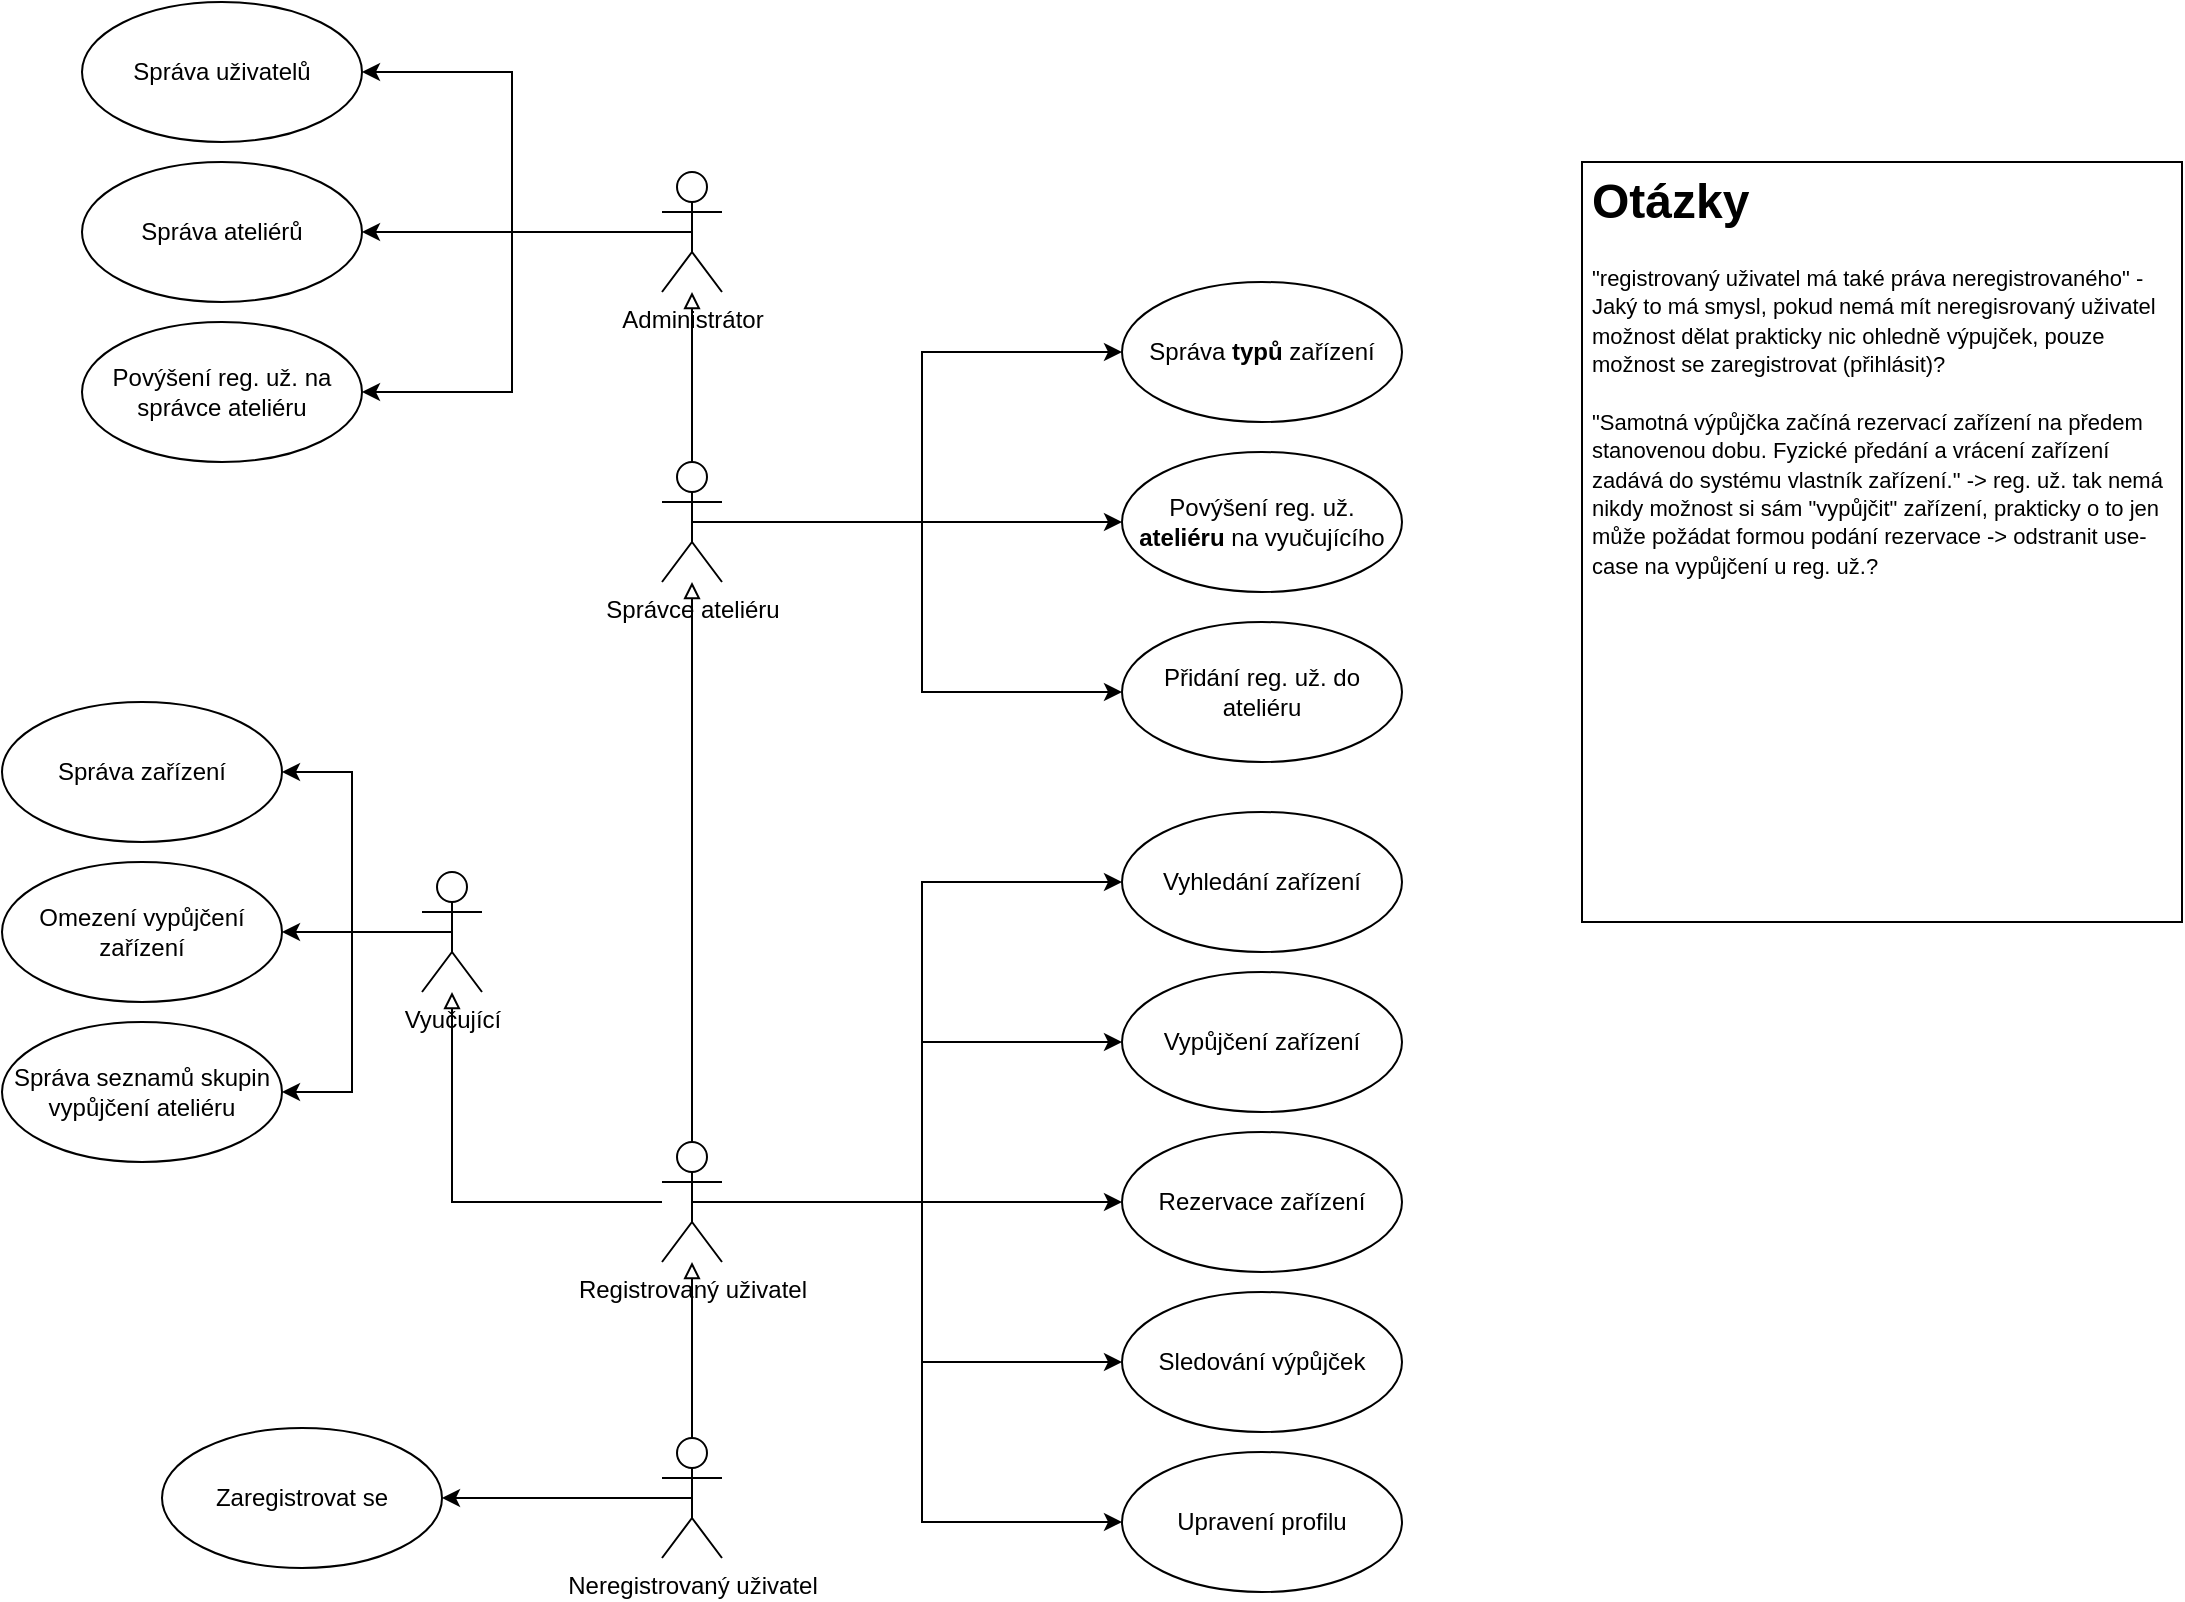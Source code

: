 <mxfile version="20.7.4" type="device"><diagram id="pEk8OZOBnfMZFzN7MQuv" name="Page-1"><mxGraphModel dx="1434" dy="844" grid="1" gridSize="10" guides="1" tooltips="1" connect="1" arrows="1" fold="1" page="1" pageScale="1" pageWidth="1169" pageHeight="827" math="0" shadow="0"><root><mxCell id="0"/><mxCell id="1" parent="0"/><mxCell id="pyKnoZ2uhSvD2M899Grf-17" style="edgeStyle=orthogonalEdgeStyle;rounded=0;orthogonalLoop=1;jettySize=auto;html=1;exitX=0.5;exitY=0.5;exitDx=0;exitDy=0;exitPerimeter=0;entryX=1;entryY=0.5;entryDx=0;entryDy=0;endArrow=classic;endFill=1;" edge="1" parent="1" source="ydByVte8fy-7opRnRz7U-1" target="pyKnoZ2uhSvD2M899Grf-10"><mxGeometry relative="1" as="geometry"/></mxCell><mxCell id="pyKnoZ2uhSvD2M899Grf-18" style="edgeStyle=orthogonalEdgeStyle;rounded=0;orthogonalLoop=1;jettySize=auto;html=1;exitX=0.5;exitY=0.5;exitDx=0;exitDy=0;exitPerimeter=0;entryX=1;entryY=0.5;entryDx=0;entryDy=0;endArrow=classic;endFill=1;" edge="1" parent="1" source="ydByVte8fy-7opRnRz7U-1" target="pyKnoZ2uhSvD2M899Grf-13"><mxGeometry relative="1" as="geometry"/></mxCell><mxCell id="pyKnoZ2uhSvD2M899Grf-19" style="edgeStyle=orthogonalEdgeStyle;rounded=0;orthogonalLoop=1;jettySize=auto;html=1;exitX=0.5;exitY=0.5;exitDx=0;exitDy=0;exitPerimeter=0;entryX=1;entryY=0.5;entryDx=0;entryDy=0;endArrow=classic;endFill=1;" edge="1" parent="1" source="ydByVte8fy-7opRnRz7U-1" target="pyKnoZ2uhSvD2M899Grf-14"><mxGeometry relative="1" as="geometry"/></mxCell><mxCell id="ydByVte8fy-7opRnRz7U-1" value="Administrátor" style="shape=umlActor;verticalLabelPosition=bottom;verticalAlign=top;html=1;" parent="1" vertex="1"><mxGeometry x="360" y="85" width="30" height="60" as="geometry"/></mxCell><mxCell id="pyKnoZ2uhSvD2M899Grf-24" style="edgeStyle=orthogonalEdgeStyle;rounded=0;orthogonalLoop=1;jettySize=auto;html=1;exitX=0.5;exitY=0.5;exitDx=0;exitDy=0;exitPerimeter=0;endArrow=classic;endFill=1;entryX=0;entryY=0.5;entryDx=0;entryDy=0;" edge="1" parent="1" source="ydByVte8fy-7opRnRz7U-4" target="pyKnoZ2uhSvD2M899Grf-25"><mxGeometry relative="1" as="geometry"><mxPoint x="510" y="259.667" as="targetPoint"/></mxGeometry></mxCell><mxCell id="pyKnoZ2uhSvD2M899Grf-27" style="edgeStyle=orthogonalEdgeStyle;rounded=0;orthogonalLoop=1;jettySize=auto;html=1;exitX=0.5;exitY=0.5;exitDx=0;exitDy=0;exitPerimeter=0;entryX=0;entryY=0.5;entryDx=0;entryDy=0;endArrow=classic;endFill=1;" edge="1" parent="1" source="ydByVte8fy-7opRnRz7U-4" target="pyKnoZ2uhSvD2M899Grf-26"><mxGeometry relative="1" as="geometry"/></mxCell><mxCell id="pyKnoZ2uhSvD2M899Grf-29" style="edgeStyle=orthogonalEdgeStyle;rounded=0;orthogonalLoop=1;jettySize=auto;html=1;exitX=0.5;exitY=0.5;exitDx=0;exitDy=0;exitPerimeter=0;entryX=0;entryY=0.5;entryDx=0;entryDy=0;endArrow=classic;endFill=1;" edge="1" parent="1" source="ydByVte8fy-7opRnRz7U-4" target="pyKnoZ2uhSvD2M899Grf-28"><mxGeometry relative="1" as="geometry"/></mxCell><mxCell id="ydByVte8fy-7opRnRz7U-4" value="Správce ateliéru" style="shape=umlActor;verticalLabelPosition=bottom;verticalAlign=top;html=1;" parent="1" vertex="1"><mxGeometry x="360" y="230" width="30" height="60" as="geometry"/></mxCell><mxCell id="pyKnoZ2uhSvD2M899Grf-33" style="edgeStyle=orthogonalEdgeStyle;rounded=0;orthogonalLoop=1;jettySize=auto;html=1;exitX=0.5;exitY=0.5;exitDx=0;exitDy=0;exitPerimeter=0;endArrow=classic;endFill=1;entryX=1;entryY=0.5;entryDx=0;entryDy=0;" edge="1" parent="1" source="ydByVte8fy-7opRnRz7U-5" target="pyKnoZ2uhSvD2M899Grf-30"><mxGeometry relative="1" as="geometry"/></mxCell><mxCell id="pyKnoZ2uhSvD2M899Grf-34" style="edgeStyle=orthogonalEdgeStyle;rounded=0;orthogonalLoop=1;jettySize=auto;html=1;exitX=0.5;exitY=0.5;exitDx=0;exitDy=0;exitPerimeter=0;entryX=1;entryY=0.5;entryDx=0;entryDy=0;endArrow=classic;endFill=1;" edge="1" parent="1" source="ydByVte8fy-7opRnRz7U-5" target="pyKnoZ2uhSvD2M899Grf-31"><mxGeometry relative="1" as="geometry"/></mxCell><mxCell id="pyKnoZ2uhSvD2M899Grf-35" style="edgeStyle=orthogonalEdgeStyle;rounded=0;orthogonalLoop=1;jettySize=auto;html=1;exitX=0.5;exitY=0.5;exitDx=0;exitDy=0;exitPerimeter=0;entryX=1;entryY=0.5;entryDx=0;entryDy=0;endArrow=classic;endFill=1;" edge="1" parent="1" source="ydByVte8fy-7opRnRz7U-5" target="pyKnoZ2uhSvD2M899Grf-32"><mxGeometry relative="1" as="geometry"/></mxCell><mxCell id="ydByVte8fy-7opRnRz7U-5" value="Vyučující" style="shape=umlActor;verticalLabelPosition=bottom;verticalAlign=top;html=1;" parent="1" vertex="1"><mxGeometry x="240" y="435" width="30" height="60" as="geometry"/></mxCell><mxCell id="pyKnoZ2uhSvD2M899Grf-45" style="edgeStyle=orthogonalEdgeStyle;rounded=0;orthogonalLoop=1;jettySize=auto;html=1;exitX=0.5;exitY=0.5;exitDx=0;exitDy=0;exitPerimeter=0;endArrow=classic;endFill=1;entryX=0;entryY=0.5;entryDx=0;entryDy=0;" edge="1" parent="1" source="ydByVte8fy-7opRnRz7U-6" target="pyKnoZ2uhSvD2M899Grf-37"><mxGeometry relative="1" as="geometry"/></mxCell><mxCell id="pyKnoZ2uhSvD2M899Grf-48" style="edgeStyle=orthogonalEdgeStyle;rounded=0;orthogonalLoop=1;jettySize=auto;html=1;exitX=0.5;exitY=0.5;exitDx=0;exitDy=0;exitPerimeter=0;entryX=0;entryY=0.5;entryDx=0;entryDy=0;endArrow=classic;endFill=1;" edge="1" parent="1" source="ydByVte8fy-7opRnRz7U-6" target="pyKnoZ2uhSvD2M899Grf-38"><mxGeometry relative="1" as="geometry"/></mxCell><mxCell id="pyKnoZ2uhSvD2M899Grf-49" style="edgeStyle=orthogonalEdgeStyle;rounded=0;orthogonalLoop=1;jettySize=auto;html=1;exitX=0.5;exitY=0.5;exitDx=0;exitDy=0;exitPerimeter=0;entryX=0;entryY=0.5;entryDx=0;entryDy=0;endArrow=classic;endFill=1;" edge="1" parent="1" source="ydByVte8fy-7opRnRz7U-6" target="pyKnoZ2uhSvD2M899Grf-39"><mxGeometry relative="1" as="geometry"/></mxCell><mxCell id="pyKnoZ2uhSvD2M899Grf-50" style="edgeStyle=orthogonalEdgeStyle;rounded=0;orthogonalLoop=1;jettySize=auto;html=1;exitX=0.5;exitY=0.5;exitDx=0;exitDy=0;exitPerimeter=0;entryX=0;entryY=0.5;entryDx=0;entryDy=0;endArrow=classic;endFill=1;" edge="1" parent="1" source="ydByVte8fy-7opRnRz7U-6" target="pyKnoZ2uhSvD2M899Grf-40"><mxGeometry relative="1" as="geometry"/></mxCell><mxCell id="pyKnoZ2uhSvD2M899Grf-51" style="edgeStyle=orthogonalEdgeStyle;rounded=0;orthogonalLoop=1;jettySize=auto;html=1;exitX=0.5;exitY=0.5;exitDx=0;exitDy=0;exitPerimeter=0;entryX=0;entryY=0.5;entryDx=0;entryDy=0;endArrow=classic;endFill=1;" edge="1" parent="1" source="ydByVte8fy-7opRnRz7U-6" target="pyKnoZ2uhSvD2M899Grf-41"><mxGeometry relative="1" as="geometry"/></mxCell><mxCell id="ydByVte8fy-7opRnRz7U-6" value="Registrovaný uživatel" style="shape=umlActor;verticalLabelPosition=bottom;verticalAlign=top;html=1;" parent="1" vertex="1"><mxGeometry x="360" y="570" width="30" height="60" as="geometry"/></mxCell><mxCell id="pyKnoZ2uhSvD2M899Grf-36" style="edgeStyle=orthogonalEdgeStyle;rounded=0;orthogonalLoop=1;jettySize=auto;html=1;exitX=0.5;exitY=0.5;exitDx=0;exitDy=0;exitPerimeter=0;entryX=1;entryY=0.5;entryDx=0;entryDy=0;endArrow=classic;endFill=1;" edge="1" parent="1" source="ydByVte8fy-7opRnRz7U-7" target="pyKnoZ2uhSvD2M899Grf-11"><mxGeometry relative="1" as="geometry"/></mxCell><mxCell id="ydByVte8fy-7opRnRz7U-7" value="Neregistrovaný uživatel" style="shape=umlActor;verticalLabelPosition=bottom;verticalAlign=top;html=1;" parent="1" vertex="1"><mxGeometry x="360" y="718" width="30" height="60" as="geometry"/></mxCell><mxCell id="pyKnoZ2uhSvD2M899Grf-7" value="" style="endArrow=block;html=1;rounded=0;endFill=0;" edge="1" parent="1" source="ydByVte8fy-7opRnRz7U-7" target="ydByVte8fy-7opRnRz7U-6"><mxGeometry width="50" height="50" relative="1" as="geometry"><mxPoint x="440" y="805" as="sourcePoint"/><mxPoint x="490" y="755" as="targetPoint"/></mxGeometry></mxCell><mxCell id="pyKnoZ2uhSvD2M899Grf-10" value="Správa uživatelů" style="ellipse;whiteSpace=wrap;html=1;" vertex="1" parent="1"><mxGeometry x="70" width="140" height="70" as="geometry"/></mxCell><mxCell id="pyKnoZ2uhSvD2M899Grf-11" value="Zaregistrovat se" style="ellipse;whiteSpace=wrap;html=1;" vertex="1" parent="1"><mxGeometry x="110" y="713" width="140" height="70" as="geometry"/></mxCell><mxCell id="pyKnoZ2uhSvD2M899Grf-13" value="Správa ateliérů" style="ellipse;whiteSpace=wrap;html=1;" vertex="1" parent="1"><mxGeometry x="70" y="80" width="140" height="70" as="geometry"/></mxCell><mxCell id="pyKnoZ2uhSvD2M899Grf-14" value="Povýšení reg. už. na správce ateliéru" style="ellipse;whiteSpace=wrap;html=1;" vertex="1" parent="1"><mxGeometry x="70" y="160" width="140" height="70" as="geometry"/></mxCell><mxCell id="pyKnoZ2uhSvD2M899Grf-20" style="edgeStyle=orthogonalEdgeStyle;rounded=0;orthogonalLoop=1;jettySize=auto;html=1;endArrow=block;endFill=0;" edge="1" parent="1" source="ydByVte8fy-7opRnRz7U-4" target="ydByVte8fy-7opRnRz7U-1"><mxGeometry relative="1" as="geometry"><mxPoint x="385" y="200" as="sourcePoint"/><mxPoint x="520" y="200" as="targetPoint"/></mxGeometry></mxCell><mxCell id="pyKnoZ2uhSvD2M899Grf-21" style="edgeStyle=orthogonalEdgeStyle;rounded=0;orthogonalLoop=1;jettySize=auto;html=1;endArrow=block;endFill=0;" edge="1" parent="1" source="ydByVte8fy-7opRnRz7U-6" target="ydByVte8fy-7opRnRz7U-4"><mxGeometry relative="1" as="geometry"><mxPoint x="385" y="170" as="sourcePoint"/><mxPoint x="385" y="65" as="targetPoint"/></mxGeometry></mxCell><mxCell id="pyKnoZ2uhSvD2M899Grf-22" style="edgeStyle=orthogonalEdgeStyle;rounded=0;orthogonalLoop=1;jettySize=auto;html=1;endArrow=block;endFill=0;" edge="1" parent="1" source="ydByVte8fy-7opRnRz7U-6" target="ydByVte8fy-7opRnRz7U-5"><mxGeometry relative="1" as="geometry"><mxPoint x="385" y="404" as="sourcePoint"/><mxPoint x="385" y="230.0" as="targetPoint"/></mxGeometry></mxCell><mxCell id="pyKnoZ2uhSvD2M899Grf-25" value="Správa &lt;b&gt;typů &lt;/b&gt;zařízení" style="ellipse;whiteSpace=wrap;html=1;" vertex="1" parent="1"><mxGeometry x="590" y="140" width="140" height="70" as="geometry"/></mxCell><mxCell id="pyKnoZ2uhSvD2M899Grf-26" value="Povýšení reg. už. &lt;b&gt;ateliéru&lt;/b&gt; na vyučujícího" style="ellipse;whiteSpace=wrap;html=1;" vertex="1" parent="1"><mxGeometry x="590" y="225" width="140" height="70" as="geometry"/></mxCell><mxCell id="pyKnoZ2uhSvD2M899Grf-28" value="Přidání reg. už. do ateliéru" style="ellipse;whiteSpace=wrap;html=1;" vertex="1" parent="1"><mxGeometry x="590" y="310" width="140" height="70" as="geometry"/></mxCell><mxCell id="pyKnoZ2uhSvD2M899Grf-30" value="Správa zařízení" style="ellipse;whiteSpace=wrap;html=1;" vertex="1" parent="1"><mxGeometry x="30" y="350" width="140" height="70" as="geometry"/></mxCell><mxCell id="pyKnoZ2uhSvD2M899Grf-31" value="Omezení vypůjčení zařízení" style="ellipse;whiteSpace=wrap;html=1;" vertex="1" parent="1"><mxGeometry x="30" y="430" width="140" height="70" as="geometry"/></mxCell><mxCell id="pyKnoZ2uhSvD2M899Grf-32" value="Správa seznamů skupin vypůjčení ateliéru" style="ellipse;whiteSpace=wrap;html=1;" vertex="1" parent="1"><mxGeometry x="30" y="510" width="140" height="70" as="geometry"/></mxCell><mxCell id="pyKnoZ2uhSvD2M899Grf-37" value="Vyhledání zařízení" style="ellipse;whiteSpace=wrap;html=1;" vertex="1" parent="1"><mxGeometry x="590" y="405" width="140" height="70" as="geometry"/></mxCell><mxCell id="pyKnoZ2uhSvD2M899Grf-38" value="Vypůjčení zařízení" style="ellipse;whiteSpace=wrap;html=1;" vertex="1" parent="1"><mxGeometry x="590" y="485" width="140" height="70" as="geometry"/></mxCell><mxCell id="pyKnoZ2uhSvD2M899Grf-39" value="Rezervace zařízení" style="ellipse;whiteSpace=wrap;html=1;" vertex="1" parent="1"><mxGeometry x="590" y="565" width="140" height="70" as="geometry"/></mxCell><mxCell id="pyKnoZ2uhSvD2M899Grf-40" value="Sledování výpůjček" style="ellipse;whiteSpace=wrap;html=1;" vertex="1" parent="1"><mxGeometry x="590" y="645" width="140" height="70" as="geometry"/></mxCell><mxCell id="pyKnoZ2uhSvD2M899Grf-41" value="Upravení profilu" style="ellipse;whiteSpace=wrap;html=1;" vertex="1" parent="1"><mxGeometry x="590" y="725" width="140" height="70" as="geometry"/></mxCell><mxCell id="pyKnoZ2uhSvD2M899Grf-56" value="" style="group" vertex="1" connectable="0" parent="1"><mxGeometry x="820" y="80" width="300" height="380" as="geometry"/></mxCell><mxCell id="pyKnoZ2uhSvD2M899Grf-53" value="" style="rounded=0;whiteSpace=wrap;html=1;" vertex="1" parent="pyKnoZ2uhSvD2M899Grf-56"><mxGeometry width="300" height="380" as="geometry"/></mxCell><mxCell id="pyKnoZ2uhSvD2M899Grf-55" value="&lt;h1&gt;Otázky&lt;/h1&gt;&lt;span style=&quot;text-align: center; background-color: rgb(255, 255, 255);&quot;&gt;&lt;span style=&quot;font-size: 11px;&quot;&gt;&quot;registrovaný uživatel má také práva neregistrovaného&quot; - Jaký to má smysl, pokud nemá mít neregisrovaný uživatel možnost dělat prakticky nic ohledně výpujček, pouze možnost se zaregistrovat (přihlásit)?&lt;/span&gt;&lt;br&gt;&lt;br&gt;&lt;span style=&quot;font-size: 11px;&quot;&gt;&quot;Samotná výpůjčka začíná rezervací zařízení na předem stanovenou dobu. Fyzické předání a vrácení zařízení zadává do systému vlastník zařízení.&lt;/span&gt;&lt;span style=&quot;font-size: 11px;&quot;&gt;&quot; -&amp;gt; reg. už. tak nemá nikdy možnost si sám &quot;vypůjčit&quot; zařízení, prakticky o to jen může požádat formou podání rezervace -&amp;gt; odstranit use-case na vypůjčení u reg. už.?&lt;/span&gt;&lt;br&gt;&lt;/span&gt;" style="text;html=1;strokeColor=none;fillColor=none;spacing=5;spacingTop=-20;whiteSpace=wrap;overflow=hidden;rounded=0;" vertex="1" parent="pyKnoZ2uhSvD2M899Grf-56"><mxGeometry width="300" height="380" as="geometry"/></mxCell></root></mxGraphModel></diagram></mxfile>
